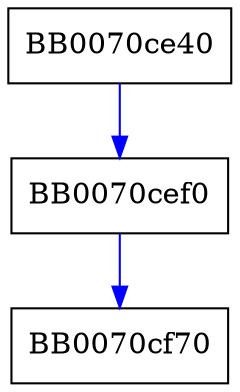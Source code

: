 digraph aesni_cbc_sha256_enc_xop {
  node [shape="box"];
  graph [splines=ortho];
  BB0070ce40 -> BB0070cef0 [color="blue"];
  BB0070cef0 -> BB0070cf70 [color="blue"];
}